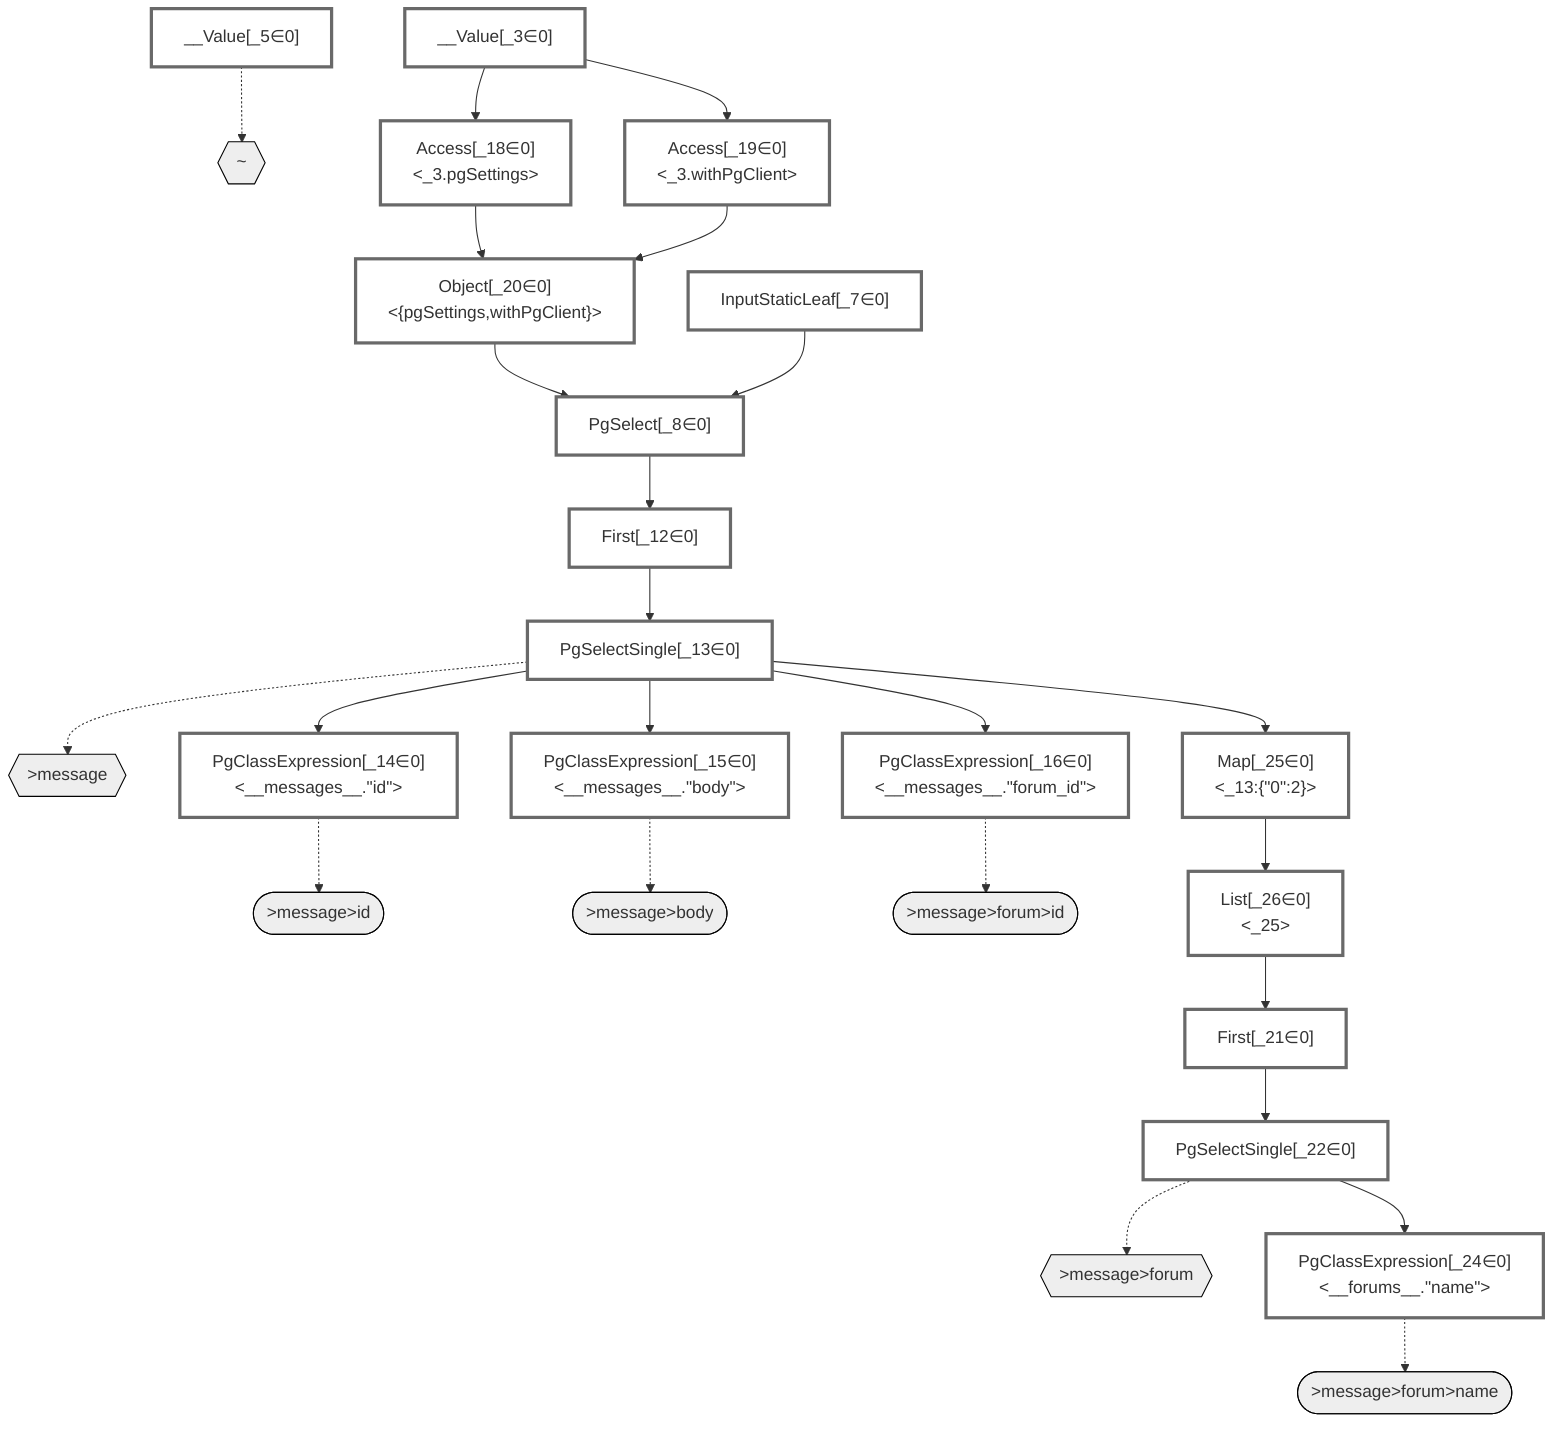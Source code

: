 graph TD
    classDef path fill:#eee,stroke:#000
    classDef plan fill:#fff,stroke-width:3px
    classDef itemplan fill:#fff,stroke-width:6px
    classDef sideeffectplan fill:#f00,stroke-width:6px

    %% subgraph fields
    P1{{"~"}}:::path
    P2{{">message"}}:::path
    P3([">message>id"]):::path
    %% P2 -.-> P3
    P4([">message>body"]):::path
    %% P2 -.-> P4
    P5{{">message>forum"}}:::path
    P6([">message>forum>id"]):::path
    %% P5 -.-> P6
    P7([">message>forum>name"]):::path
    %% P5 -.-> P7
    %% P2 -.-> P5
    %% P1 -.-> P2
    %% end

    %% define plans
    __Value_3["__Value[_3∈0]<br /><context>"]:::plan
    __Value_5["__Value[_5∈0]<br /><rootValue>"]:::plan
    InputStaticLeaf_7["InputStaticLeaf[_7∈0]"]:::plan
    PgSelect_8["PgSelect[_8∈0]<br /><messages>"]:::plan
    First_12["First[_12∈0]"]:::plan
    PgSelectSingle_13["PgSelectSingle[_13∈0]<br /><messages>"]:::plan
    PgClassExpression_14["PgClassExpression[_14∈0]<br /><__messages__.#quot;id#quot;>"]:::plan
    PgClassExpression_15["PgClassExpression[_15∈0]<br /><__messages__.#quot;body#quot;>"]:::plan
    PgClassExpression_16["PgClassExpression[_16∈0]<br /><__messages__.#quot;forum_id#quot;>"]:::plan
    Access_18["Access[_18∈0]<br /><_3.pgSettings>"]:::plan
    Access_19["Access[_19∈0]<br /><_3.withPgClient>"]:::plan
    Object_20["Object[_20∈0]<br /><{pgSettings,withPgClient}>"]:::plan
    First_21["First[_21∈0]"]:::plan
    PgSelectSingle_22["PgSelectSingle[_22∈0]<br /><forums>"]:::plan
    PgClassExpression_24["PgClassExpression[_24∈0]<br /><__forums__.#quot;name#quot;>"]:::plan
    Map_25["Map[_25∈0]<br /><_13:{#quot;0#quot;:2}>"]:::plan
    List_26["List[_26∈0]<br /><_25>"]:::plan

    %% plan dependencies
    Object_20 --> PgSelect_8
    InputStaticLeaf_7 --> PgSelect_8
    PgSelect_8 --> First_12
    First_12 --> PgSelectSingle_13
    PgSelectSingle_13 --> PgClassExpression_14
    PgSelectSingle_13 --> PgClassExpression_15
    PgSelectSingle_13 --> PgClassExpression_16
    __Value_3 --> Access_18
    __Value_3 --> Access_19
    Access_18 --> Object_20
    Access_19 --> Object_20
    List_26 --> First_21
    First_21 --> PgSelectSingle_22
    PgSelectSingle_22 --> PgClassExpression_24
    PgSelectSingle_13 --> Map_25
    Map_25 --> List_26

    %% plan-to-path relationships
    __Value_5 -.-> P1
    PgSelectSingle_13 -.-> P2
    PgClassExpression_14 -.-> P3
    PgClassExpression_15 -.-> P4
    PgSelectSingle_22 -.-> P5
    PgClassExpression_16 -.-> P6
    PgClassExpression_24 -.-> P7

    %% allocate buckets
    classDef bucket0 stroke:#696969
    class __Value_3,__Value_5,InputStaticLeaf_7,PgSelect_8,First_12,PgSelectSingle_13,PgClassExpression_14,PgClassExpression_15,PgClassExpression_16,Access_18,Access_19,Object_20,First_21,PgSelectSingle_22,PgClassExpression_24,Map_25,List_26 bucket0